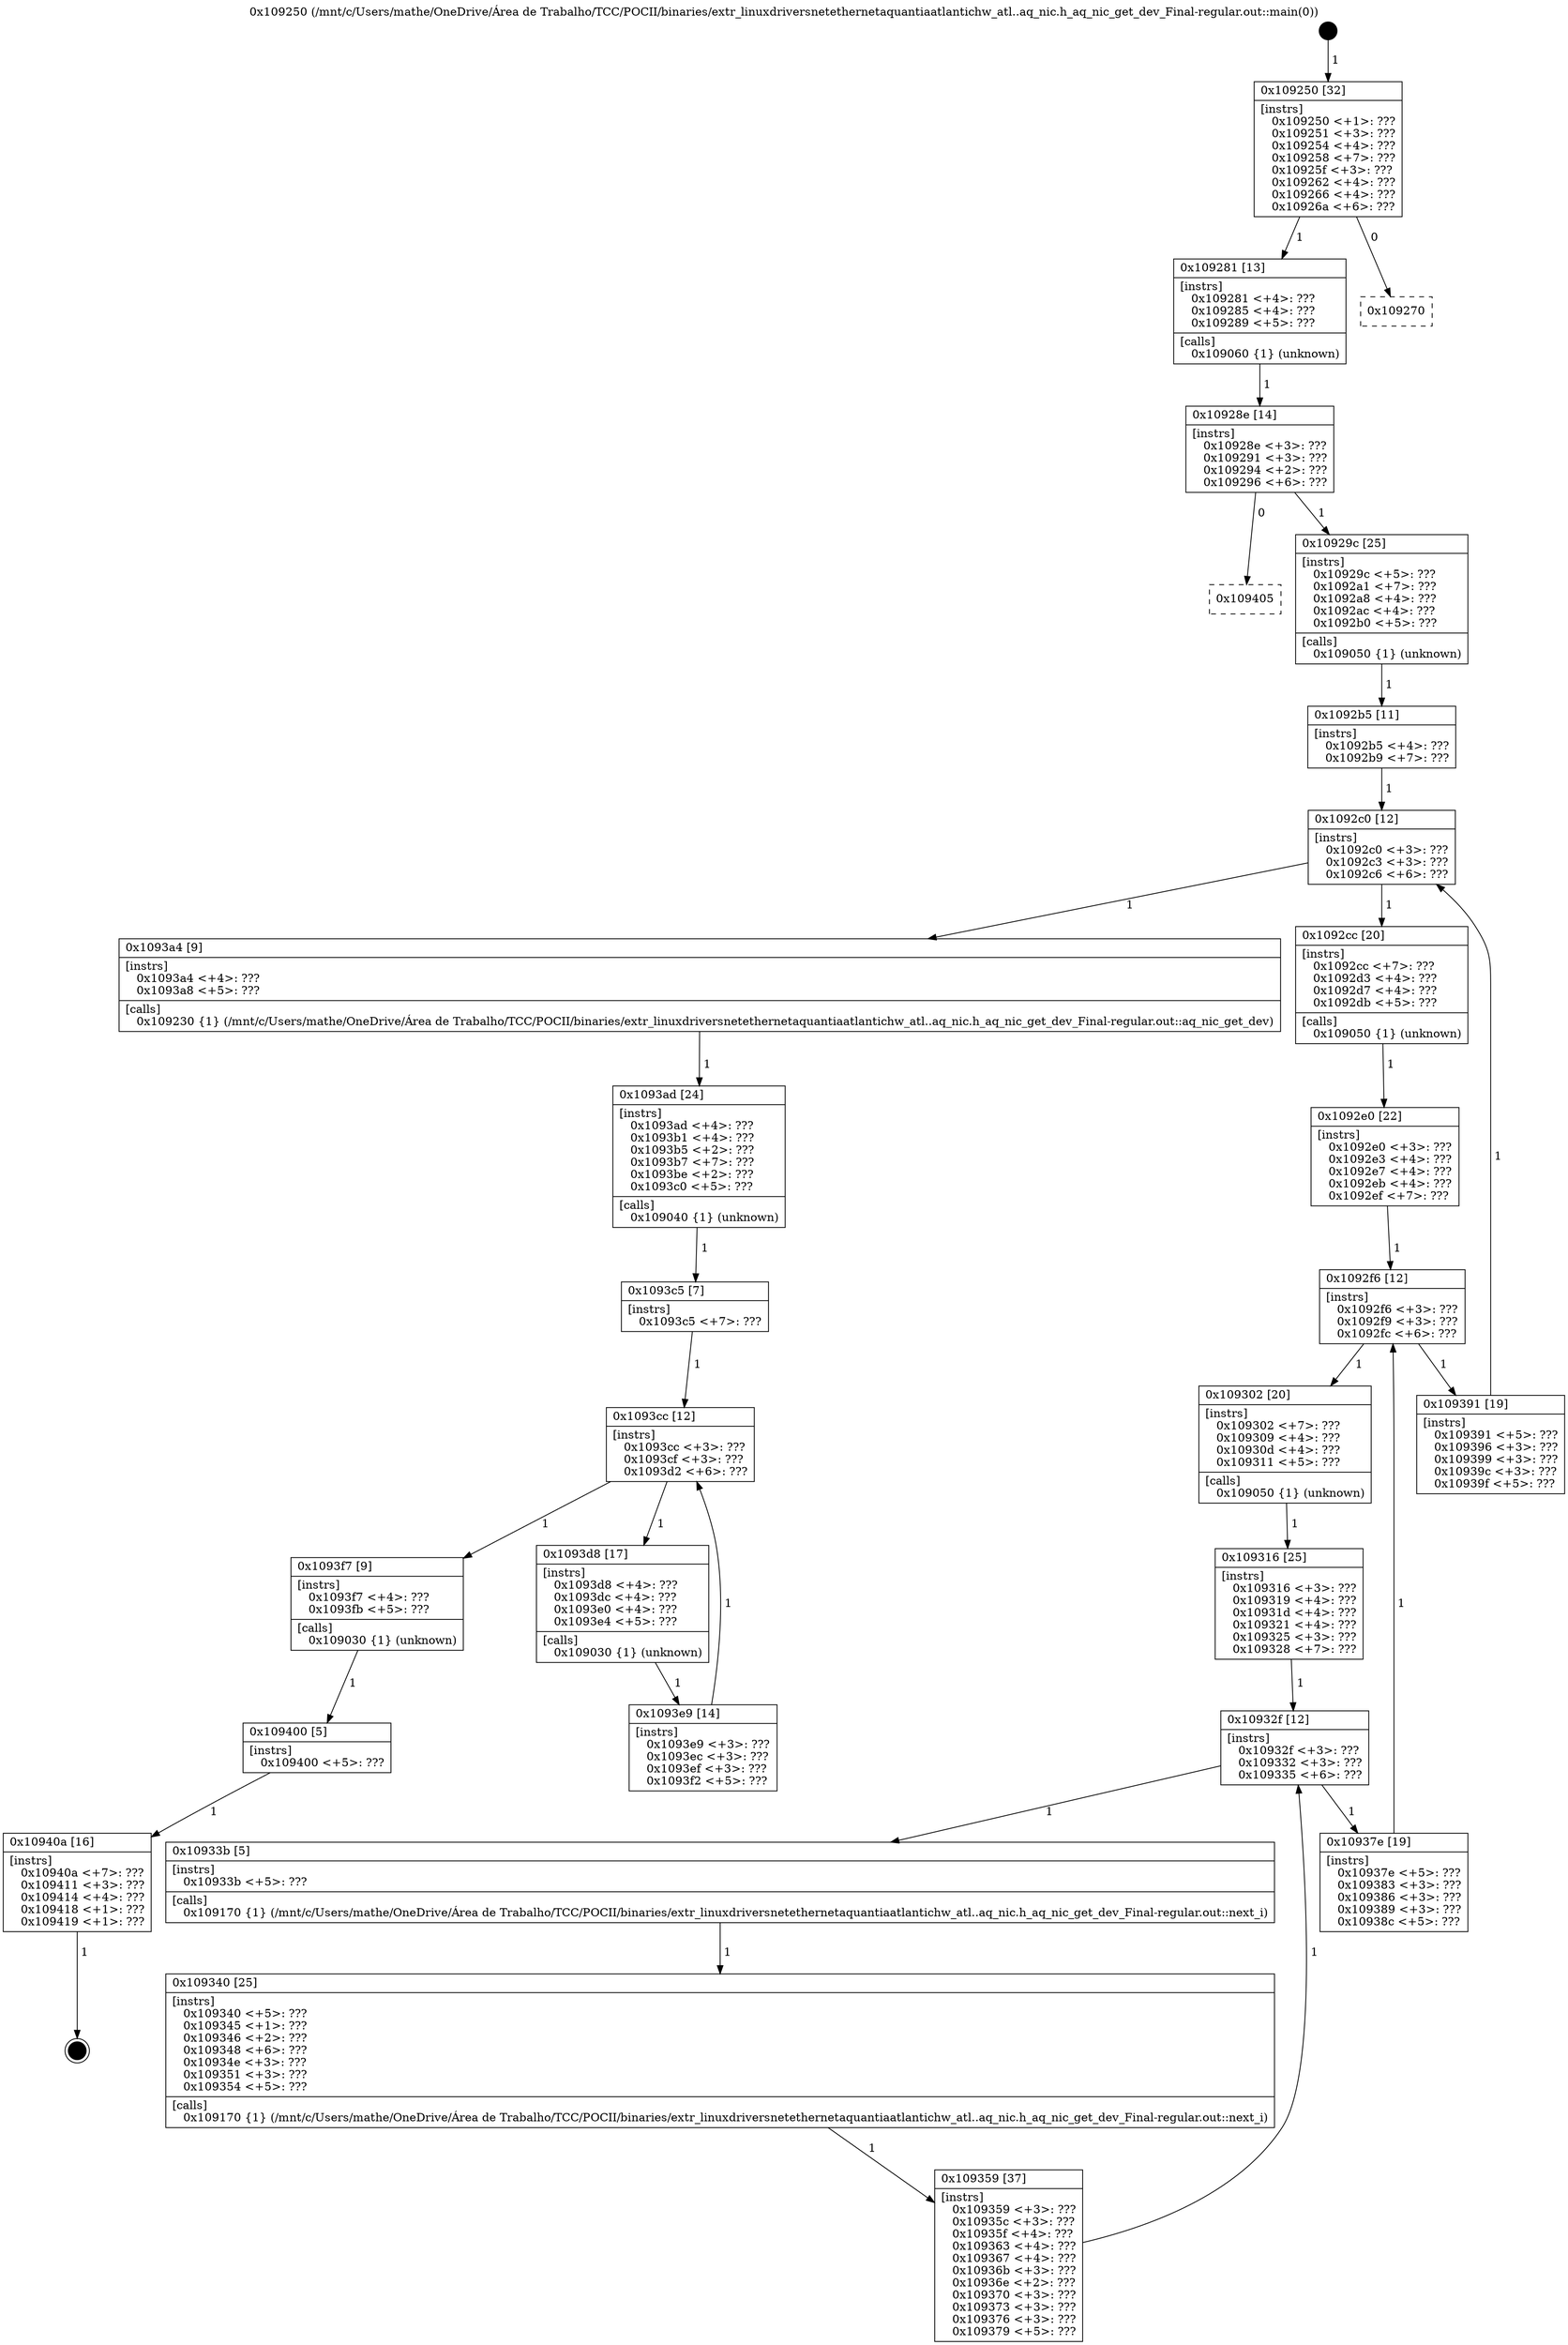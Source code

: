 digraph "0x109250" {
  label = "0x109250 (/mnt/c/Users/mathe/OneDrive/Área de Trabalho/TCC/POCII/binaries/extr_linuxdriversnetethernetaquantiaatlantichw_atl..aq_nic.h_aq_nic_get_dev_Final-regular.out::main(0))"
  labelloc = "t"
  node[shape=record]

  Entry [label="",width=0.3,height=0.3,shape=circle,fillcolor=black,style=filled]
  "0x109250" [label="{
     0x109250 [32]\l
     | [instrs]\l
     &nbsp;&nbsp;0x109250 \<+1\>: ???\l
     &nbsp;&nbsp;0x109251 \<+3\>: ???\l
     &nbsp;&nbsp;0x109254 \<+4\>: ???\l
     &nbsp;&nbsp;0x109258 \<+7\>: ???\l
     &nbsp;&nbsp;0x10925f \<+3\>: ???\l
     &nbsp;&nbsp;0x109262 \<+4\>: ???\l
     &nbsp;&nbsp;0x109266 \<+4\>: ???\l
     &nbsp;&nbsp;0x10926a \<+6\>: ???\l
  }"]
  "0x109281" [label="{
     0x109281 [13]\l
     | [instrs]\l
     &nbsp;&nbsp;0x109281 \<+4\>: ???\l
     &nbsp;&nbsp;0x109285 \<+4\>: ???\l
     &nbsp;&nbsp;0x109289 \<+5\>: ???\l
     | [calls]\l
     &nbsp;&nbsp;0x109060 \{1\} (unknown)\l
  }"]
  "0x109270" [label="{
     0x109270\l
  }", style=dashed]
  "0x10928e" [label="{
     0x10928e [14]\l
     | [instrs]\l
     &nbsp;&nbsp;0x10928e \<+3\>: ???\l
     &nbsp;&nbsp;0x109291 \<+3\>: ???\l
     &nbsp;&nbsp;0x109294 \<+2\>: ???\l
     &nbsp;&nbsp;0x109296 \<+6\>: ???\l
  }"]
  "0x109405" [label="{
     0x109405\l
  }", style=dashed]
  "0x10929c" [label="{
     0x10929c [25]\l
     | [instrs]\l
     &nbsp;&nbsp;0x10929c \<+5\>: ???\l
     &nbsp;&nbsp;0x1092a1 \<+7\>: ???\l
     &nbsp;&nbsp;0x1092a8 \<+4\>: ???\l
     &nbsp;&nbsp;0x1092ac \<+4\>: ???\l
     &nbsp;&nbsp;0x1092b0 \<+5\>: ???\l
     | [calls]\l
     &nbsp;&nbsp;0x109050 \{1\} (unknown)\l
  }"]
  Exit [label="",width=0.3,height=0.3,shape=circle,fillcolor=black,style=filled,peripheries=2]
  "0x1092c0" [label="{
     0x1092c0 [12]\l
     | [instrs]\l
     &nbsp;&nbsp;0x1092c0 \<+3\>: ???\l
     &nbsp;&nbsp;0x1092c3 \<+3\>: ???\l
     &nbsp;&nbsp;0x1092c6 \<+6\>: ???\l
  }"]
  "0x1093a4" [label="{
     0x1093a4 [9]\l
     | [instrs]\l
     &nbsp;&nbsp;0x1093a4 \<+4\>: ???\l
     &nbsp;&nbsp;0x1093a8 \<+5\>: ???\l
     | [calls]\l
     &nbsp;&nbsp;0x109230 \{1\} (/mnt/c/Users/mathe/OneDrive/Área de Trabalho/TCC/POCII/binaries/extr_linuxdriversnetethernetaquantiaatlantichw_atl..aq_nic.h_aq_nic_get_dev_Final-regular.out::aq_nic_get_dev)\l
  }"]
  "0x1092cc" [label="{
     0x1092cc [20]\l
     | [instrs]\l
     &nbsp;&nbsp;0x1092cc \<+7\>: ???\l
     &nbsp;&nbsp;0x1092d3 \<+4\>: ???\l
     &nbsp;&nbsp;0x1092d7 \<+4\>: ???\l
     &nbsp;&nbsp;0x1092db \<+5\>: ???\l
     | [calls]\l
     &nbsp;&nbsp;0x109050 \{1\} (unknown)\l
  }"]
  "0x1092f6" [label="{
     0x1092f6 [12]\l
     | [instrs]\l
     &nbsp;&nbsp;0x1092f6 \<+3\>: ???\l
     &nbsp;&nbsp;0x1092f9 \<+3\>: ???\l
     &nbsp;&nbsp;0x1092fc \<+6\>: ???\l
  }"]
  "0x109391" [label="{
     0x109391 [19]\l
     | [instrs]\l
     &nbsp;&nbsp;0x109391 \<+5\>: ???\l
     &nbsp;&nbsp;0x109396 \<+3\>: ???\l
     &nbsp;&nbsp;0x109399 \<+3\>: ???\l
     &nbsp;&nbsp;0x10939c \<+3\>: ???\l
     &nbsp;&nbsp;0x10939f \<+5\>: ???\l
  }"]
  "0x109302" [label="{
     0x109302 [20]\l
     | [instrs]\l
     &nbsp;&nbsp;0x109302 \<+7\>: ???\l
     &nbsp;&nbsp;0x109309 \<+4\>: ???\l
     &nbsp;&nbsp;0x10930d \<+4\>: ???\l
     &nbsp;&nbsp;0x109311 \<+5\>: ???\l
     | [calls]\l
     &nbsp;&nbsp;0x109050 \{1\} (unknown)\l
  }"]
  "0x10932f" [label="{
     0x10932f [12]\l
     | [instrs]\l
     &nbsp;&nbsp;0x10932f \<+3\>: ???\l
     &nbsp;&nbsp;0x109332 \<+3\>: ???\l
     &nbsp;&nbsp;0x109335 \<+6\>: ???\l
  }"]
  "0x10937e" [label="{
     0x10937e [19]\l
     | [instrs]\l
     &nbsp;&nbsp;0x10937e \<+5\>: ???\l
     &nbsp;&nbsp;0x109383 \<+3\>: ???\l
     &nbsp;&nbsp;0x109386 \<+3\>: ???\l
     &nbsp;&nbsp;0x109389 \<+3\>: ???\l
     &nbsp;&nbsp;0x10938c \<+5\>: ???\l
  }"]
  "0x10933b" [label="{
     0x10933b [5]\l
     | [instrs]\l
     &nbsp;&nbsp;0x10933b \<+5\>: ???\l
     | [calls]\l
     &nbsp;&nbsp;0x109170 \{1\} (/mnt/c/Users/mathe/OneDrive/Área de Trabalho/TCC/POCII/binaries/extr_linuxdriversnetethernetaquantiaatlantichw_atl..aq_nic.h_aq_nic_get_dev_Final-regular.out::next_i)\l
  }"]
  "0x109340" [label="{
     0x109340 [25]\l
     | [instrs]\l
     &nbsp;&nbsp;0x109340 \<+5\>: ???\l
     &nbsp;&nbsp;0x109345 \<+1\>: ???\l
     &nbsp;&nbsp;0x109346 \<+2\>: ???\l
     &nbsp;&nbsp;0x109348 \<+6\>: ???\l
     &nbsp;&nbsp;0x10934e \<+3\>: ???\l
     &nbsp;&nbsp;0x109351 \<+3\>: ???\l
     &nbsp;&nbsp;0x109354 \<+5\>: ???\l
     | [calls]\l
     &nbsp;&nbsp;0x109170 \{1\} (/mnt/c/Users/mathe/OneDrive/Área de Trabalho/TCC/POCII/binaries/extr_linuxdriversnetethernetaquantiaatlantichw_atl..aq_nic.h_aq_nic_get_dev_Final-regular.out::next_i)\l
  }"]
  "0x109359" [label="{
     0x109359 [37]\l
     | [instrs]\l
     &nbsp;&nbsp;0x109359 \<+3\>: ???\l
     &nbsp;&nbsp;0x10935c \<+3\>: ???\l
     &nbsp;&nbsp;0x10935f \<+4\>: ???\l
     &nbsp;&nbsp;0x109363 \<+4\>: ???\l
     &nbsp;&nbsp;0x109367 \<+4\>: ???\l
     &nbsp;&nbsp;0x10936b \<+3\>: ???\l
     &nbsp;&nbsp;0x10936e \<+2\>: ???\l
     &nbsp;&nbsp;0x109370 \<+3\>: ???\l
     &nbsp;&nbsp;0x109373 \<+3\>: ???\l
     &nbsp;&nbsp;0x109376 \<+3\>: ???\l
     &nbsp;&nbsp;0x109379 \<+5\>: ???\l
  }"]
  "0x109316" [label="{
     0x109316 [25]\l
     | [instrs]\l
     &nbsp;&nbsp;0x109316 \<+3\>: ???\l
     &nbsp;&nbsp;0x109319 \<+4\>: ???\l
     &nbsp;&nbsp;0x10931d \<+4\>: ???\l
     &nbsp;&nbsp;0x109321 \<+4\>: ???\l
     &nbsp;&nbsp;0x109325 \<+3\>: ???\l
     &nbsp;&nbsp;0x109328 \<+7\>: ???\l
  }"]
  "0x10940a" [label="{
     0x10940a [16]\l
     | [instrs]\l
     &nbsp;&nbsp;0x10940a \<+7\>: ???\l
     &nbsp;&nbsp;0x109411 \<+3\>: ???\l
     &nbsp;&nbsp;0x109414 \<+4\>: ???\l
     &nbsp;&nbsp;0x109418 \<+1\>: ???\l
     &nbsp;&nbsp;0x109419 \<+1\>: ???\l
  }"]
  "0x1092e0" [label="{
     0x1092e0 [22]\l
     | [instrs]\l
     &nbsp;&nbsp;0x1092e0 \<+3\>: ???\l
     &nbsp;&nbsp;0x1092e3 \<+4\>: ???\l
     &nbsp;&nbsp;0x1092e7 \<+4\>: ???\l
     &nbsp;&nbsp;0x1092eb \<+4\>: ???\l
     &nbsp;&nbsp;0x1092ef \<+7\>: ???\l
  }"]
  "0x109400" [label="{
     0x109400 [5]\l
     | [instrs]\l
     &nbsp;&nbsp;0x109400 \<+5\>: ???\l
  }"]
  "0x1092b5" [label="{
     0x1092b5 [11]\l
     | [instrs]\l
     &nbsp;&nbsp;0x1092b5 \<+4\>: ???\l
     &nbsp;&nbsp;0x1092b9 \<+7\>: ???\l
  }"]
  "0x1093ad" [label="{
     0x1093ad [24]\l
     | [instrs]\l
     &nbsp;&nbsp;0x1093ad \<+4\>: ???\l
     &nbsp;&nbsp;0x1093b1 \<+4\>: ???\l
     &nbsp;&nbsp;0x1093b5 \<+2\>: ???\l
     &nbsp;&nbsp;0x1093b7 \<+7\>: ???\l
     &nbsp;&nbsp;0x1093be \<+2\>: ???\l
     &nbsp;&nbsp;0x1093c0 \<+5\>: ???\l
     | [calls]\l
     &nbsp;&nbsp;0x109040 \{1\} (unknown)\l
  }"]
  "0x1093cc" [label="{
     0x1093cc [12]\l
     | [instrs]\l
     &nbsp;&nbsp;0x1093cc \<+3\>: ???\l
     &nbsp;&nbsp;0x1093cf \<+3\>: ???\l
     &nbsp;&nbsp;0x1093d2 \<+6\>: ???\l
  }"]
  "0x1093f7" [label="{
     0x1093f7 [9]\l
     | [instrs]\l
     &nbsp;&nbsp;0x1093f7 \<+4\>: ???\l
     &nbsp;&nbsp;0x1093fb \<+5\>: ???\l
     | [calls]\l
     &nbsp;&nbsp;0x109030 \{1\} (unknown)\l
  }"]
  "0x1093d8" [label="{
     0x1093d8 [17]\l
     | [instrs]\l
     &nbsp;&nbsp;0x1093d8 \<+4\>: ???\l
     &nbsp;&nbsp;0x1093dc \<+4\>: ???\l
     &nbsp;&nbsp;0x1093e0 \<+4\>: ???\l
     &nbsp;&nbsp;0x1093e4 \<+5\>: ???\l
     | [calls]\l
     &nbsp;&nbsp;0x109030 \{1\} (unknown)\l
  }"]
  "0x1093e9" [label="{
     0x1093e9 [14]\l
     | [instrs]\l
     &nbsp;&nbsp;0x1093e9 \<+3\>: ???\l
     &nbsp;&nbsp;0x1093ec \<+3\>: ???\l
     &nbsp;&nbsp;0x1093ef \<+3\>: ???\l
     &nbsp;&nbsp;0x1093f2 \<+5\>: ???\l
  }"]
  "0x1093c5" [label="{
     0x1093c5 [7]\l
     | [instrs]\l
     &nbsp;&nbsp;0x1093c5 \<+7\>: ???\l
  }"]
  Entry -> "0x109250" [label=" 1"]
  "0x109250" -> "0x109281" [label=" 1"]
  "0x109250" -> "0x109270" [label=" 0"]
  "0x109281" -> "0x10928e" [label=" 1"]
  "0x10928e" -> "0x109405" [label=" 0"]
  "0x10928e" -> "0x10929c" [label=" 1"]
  "0x10940a" -> Exit [label=" 1"]
  "0x10929c" -> "0x1092b5" [label=" 1"]
  "0x1092c0" -> "0x1093a4" [label=" 1"]
  "0x1092c0" -> "0x1092cc" [label=" 1"]
  "0x1092cc" -> "0x1092e0" [label=" 1"]
  "0x1092f6" -> "0x109391" [label=" 1"]
  "0x1092f6" -> "0x109302" [label=" 1"]
  "0x109302" -> "0x109316" [label=" 1"]
  "0x10932f" -> "0x10937e" [label=" 1"]
  "0x10932f" -> "0x10933b" [label=" 1"]
  "0x10933b" -> "0x109340" [label=" 1"]
  "0x109340" -> "0x109359" [label=" 1"]
  "0x109316" -> "0x10932f" [label=" 1"]
  "0x109359" -> "0x10932f" [label=" 1"]
  "0x109400" -> "0x10940a" [label=" 1"]
  "0x1092e0" -> "0x1092f6" [label=" 1"]
  "0x10937e" -> "0x1092f6" [label=" 1"]
  "0x1093f7" -> "0x109400" [label=" 1"]
  "0x1092b5" -> "0x1092c0" [label=" 1"]
  "0x109391" -> "0x1092c0" [label=" 1"]
  "0x1093a4" -> "0x1093ad" [label=" 1"]
  "0x1093ad" -> "0x1093c5" [label=" 1"]
  "0x1093cc" -> "0x1093f7" [label=" 1"]
  "0x1093cc" -> "0x1093d8" [label=" 1"]
  "0x1093d8" -> "0x1093e9" [label=" 1"]
  "0x1093c5" -> "0x1093cc" [label=" 1"]
  "0x1093e9" -> "0x1093cc" [label=" 1"]
}
